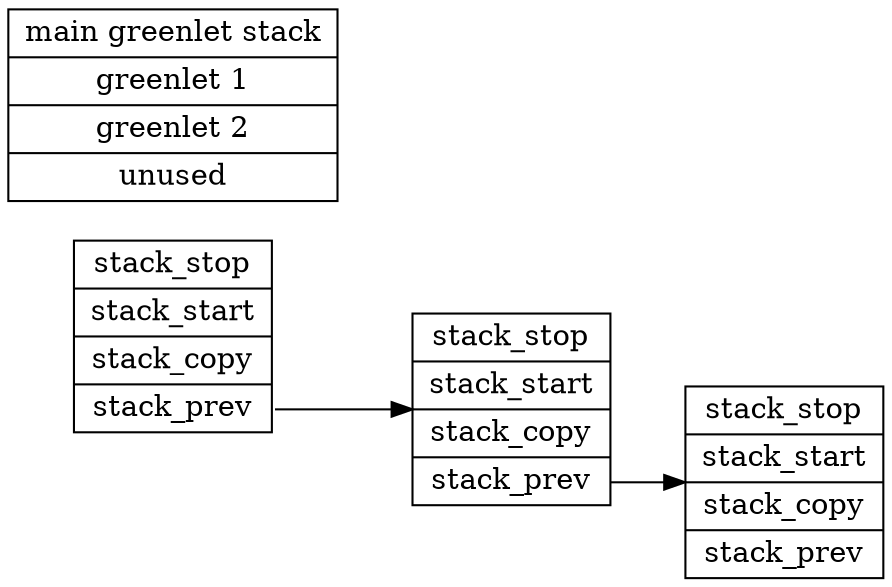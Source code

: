 digraph {

  graph [rankdir="LR"];

  greenlet0 [label="stack_stop|stack_start|stack_copy|<p>stack_prev" shape="record"];

  greenlet1 [label="stack_stop|stack_start|stack_copy|<p>stack_prev" shape="record"];

  greenlet2 [label="stack_stop|stack_start|stack_copy|<p>stack_prev" shape="record"];

  stack [label="main greenlet stack|greenlet 1|greenlet 2|unused" shape="record"];

  greenlet2:p -> greenlet1;

  greenlet1:p -> greenlet0;

}
